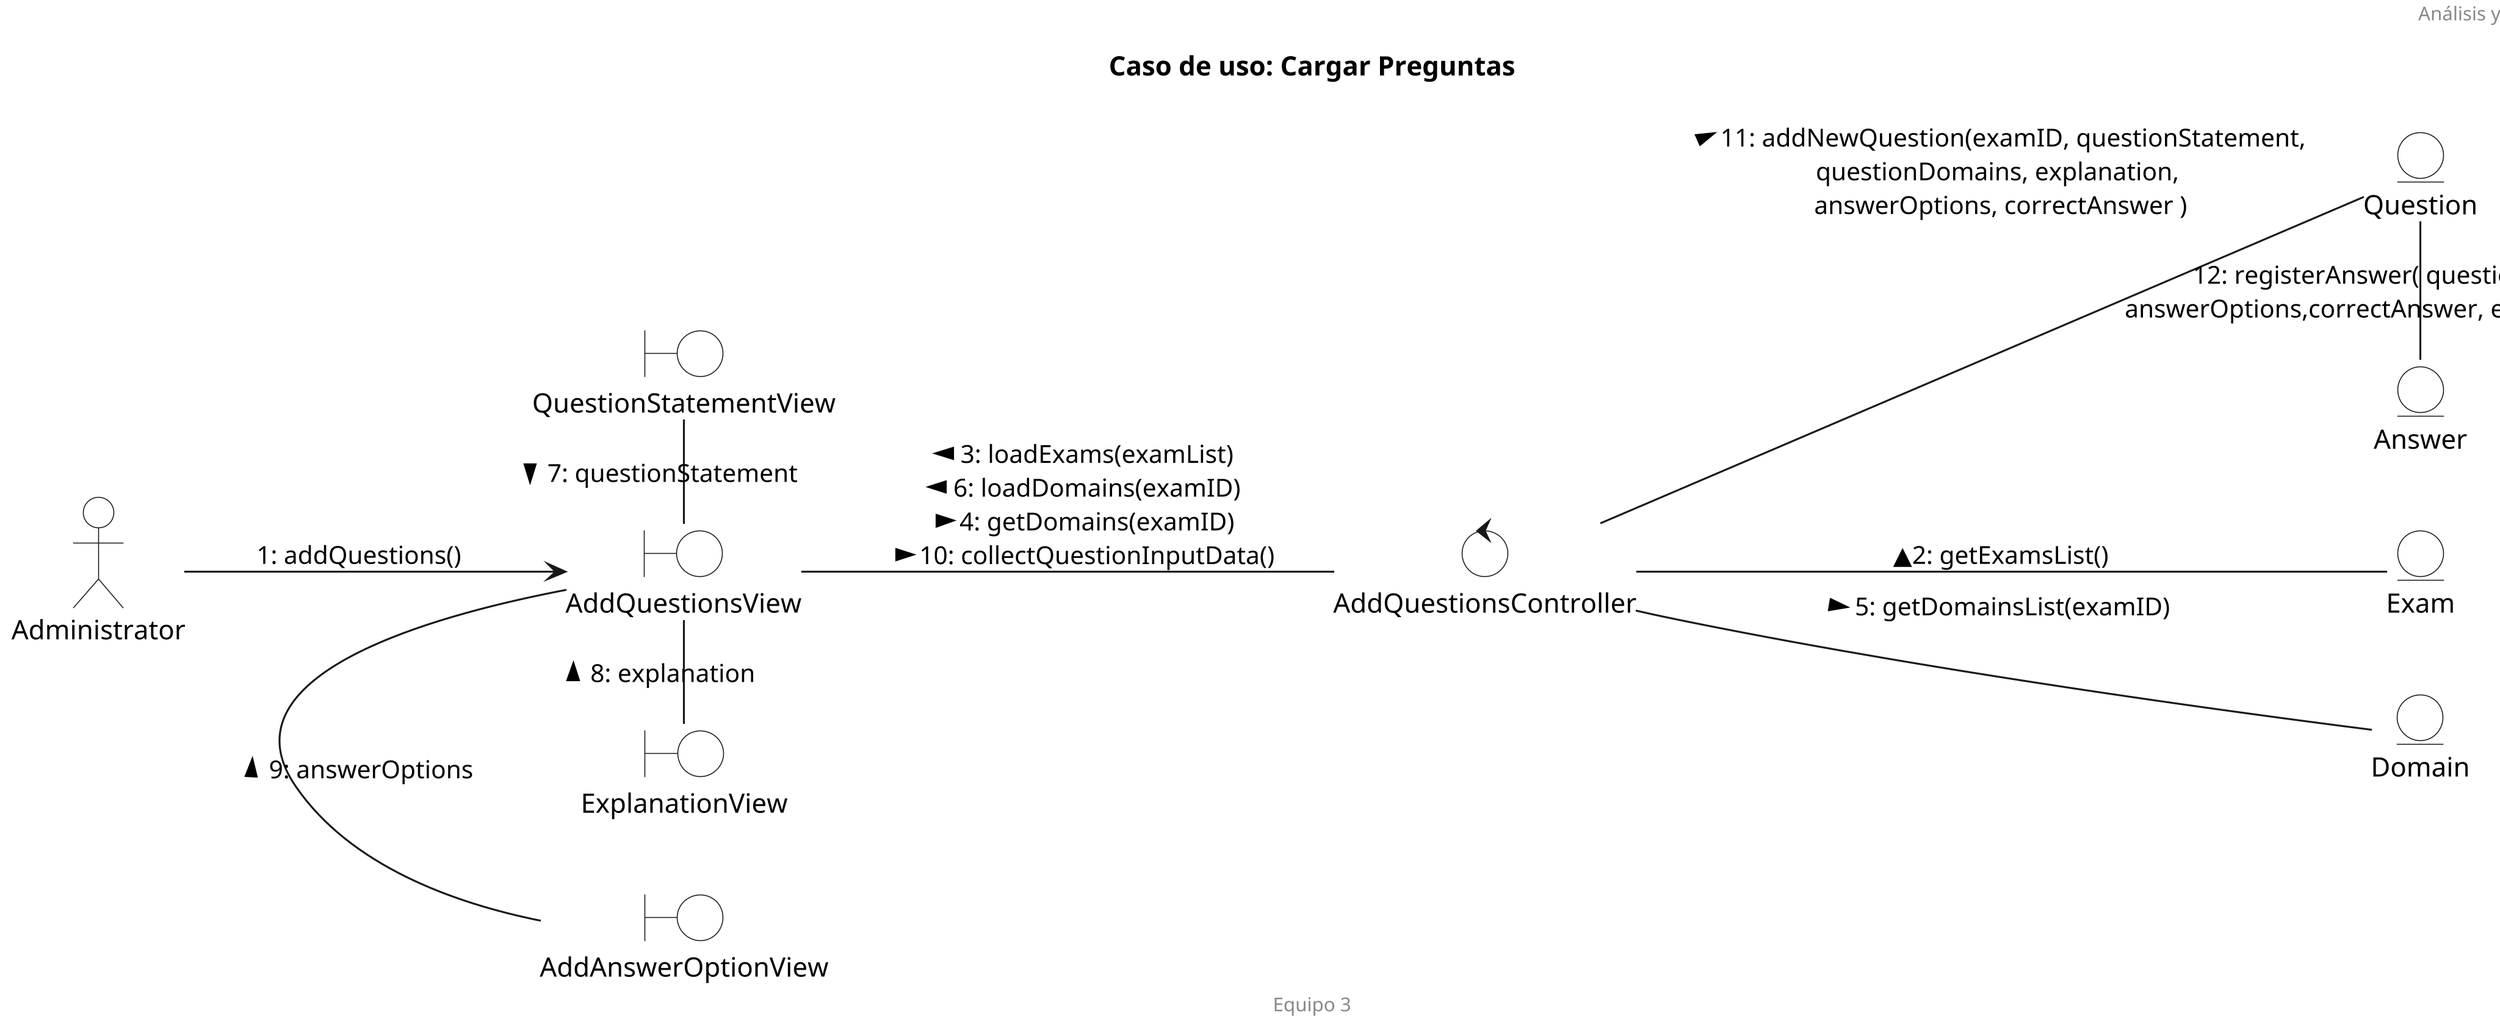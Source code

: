 @startuml "Diagrama de colaboracion"

title "Caso de uso: Cargar Preguntas"

left to right direction

skinparam Dpi 300
skinparam EntityBackgroundColor white
skinparam BoundaryBackgroundColor white
skinparam ControlBackgroundColor white
skinparam ActorBackgroundColor white

header Análisis y Colaboración
footer Equipo 3

actor "Administrator" as ad
boundary "AddQuestionsView" as AQV
boundary "QuestionStatementView" as QSV
boundary "AddAnswerOptionView" as AAOV
boundary "ExplanationView" as EV
control "AddQuestionsController" as CAQC
entity "Exam" as ex
entity "Question" as que
entity "Answer" as ans
entity "Domain" as dom


ad-->AQV : 1: addQuestions()
AQV-Left-QSV : 7: questionStatement <
AQV-AAOV : 9: answerOptions <
AQV-EV : 8: explanation <
AQV--CAQC : 3: loadExams(examList) <\n6: loadDomains(examID) <\n4: getDomains(examID) >\n10: collectQuestionInputData() >
CAQC--ex : ▲2: getExamsList() 
CAQC--dom : 5: getDomainsList(examID) >
CAQC--que :11: addNewQuestion(examID, questionStatement, >\nquestionDomains, explanation, \nanswerOptions, correctAnswer )
que-ans : 12: registerAnswer( questionID, \nanswerOptions,correctAnswer, explanation)

@enduml